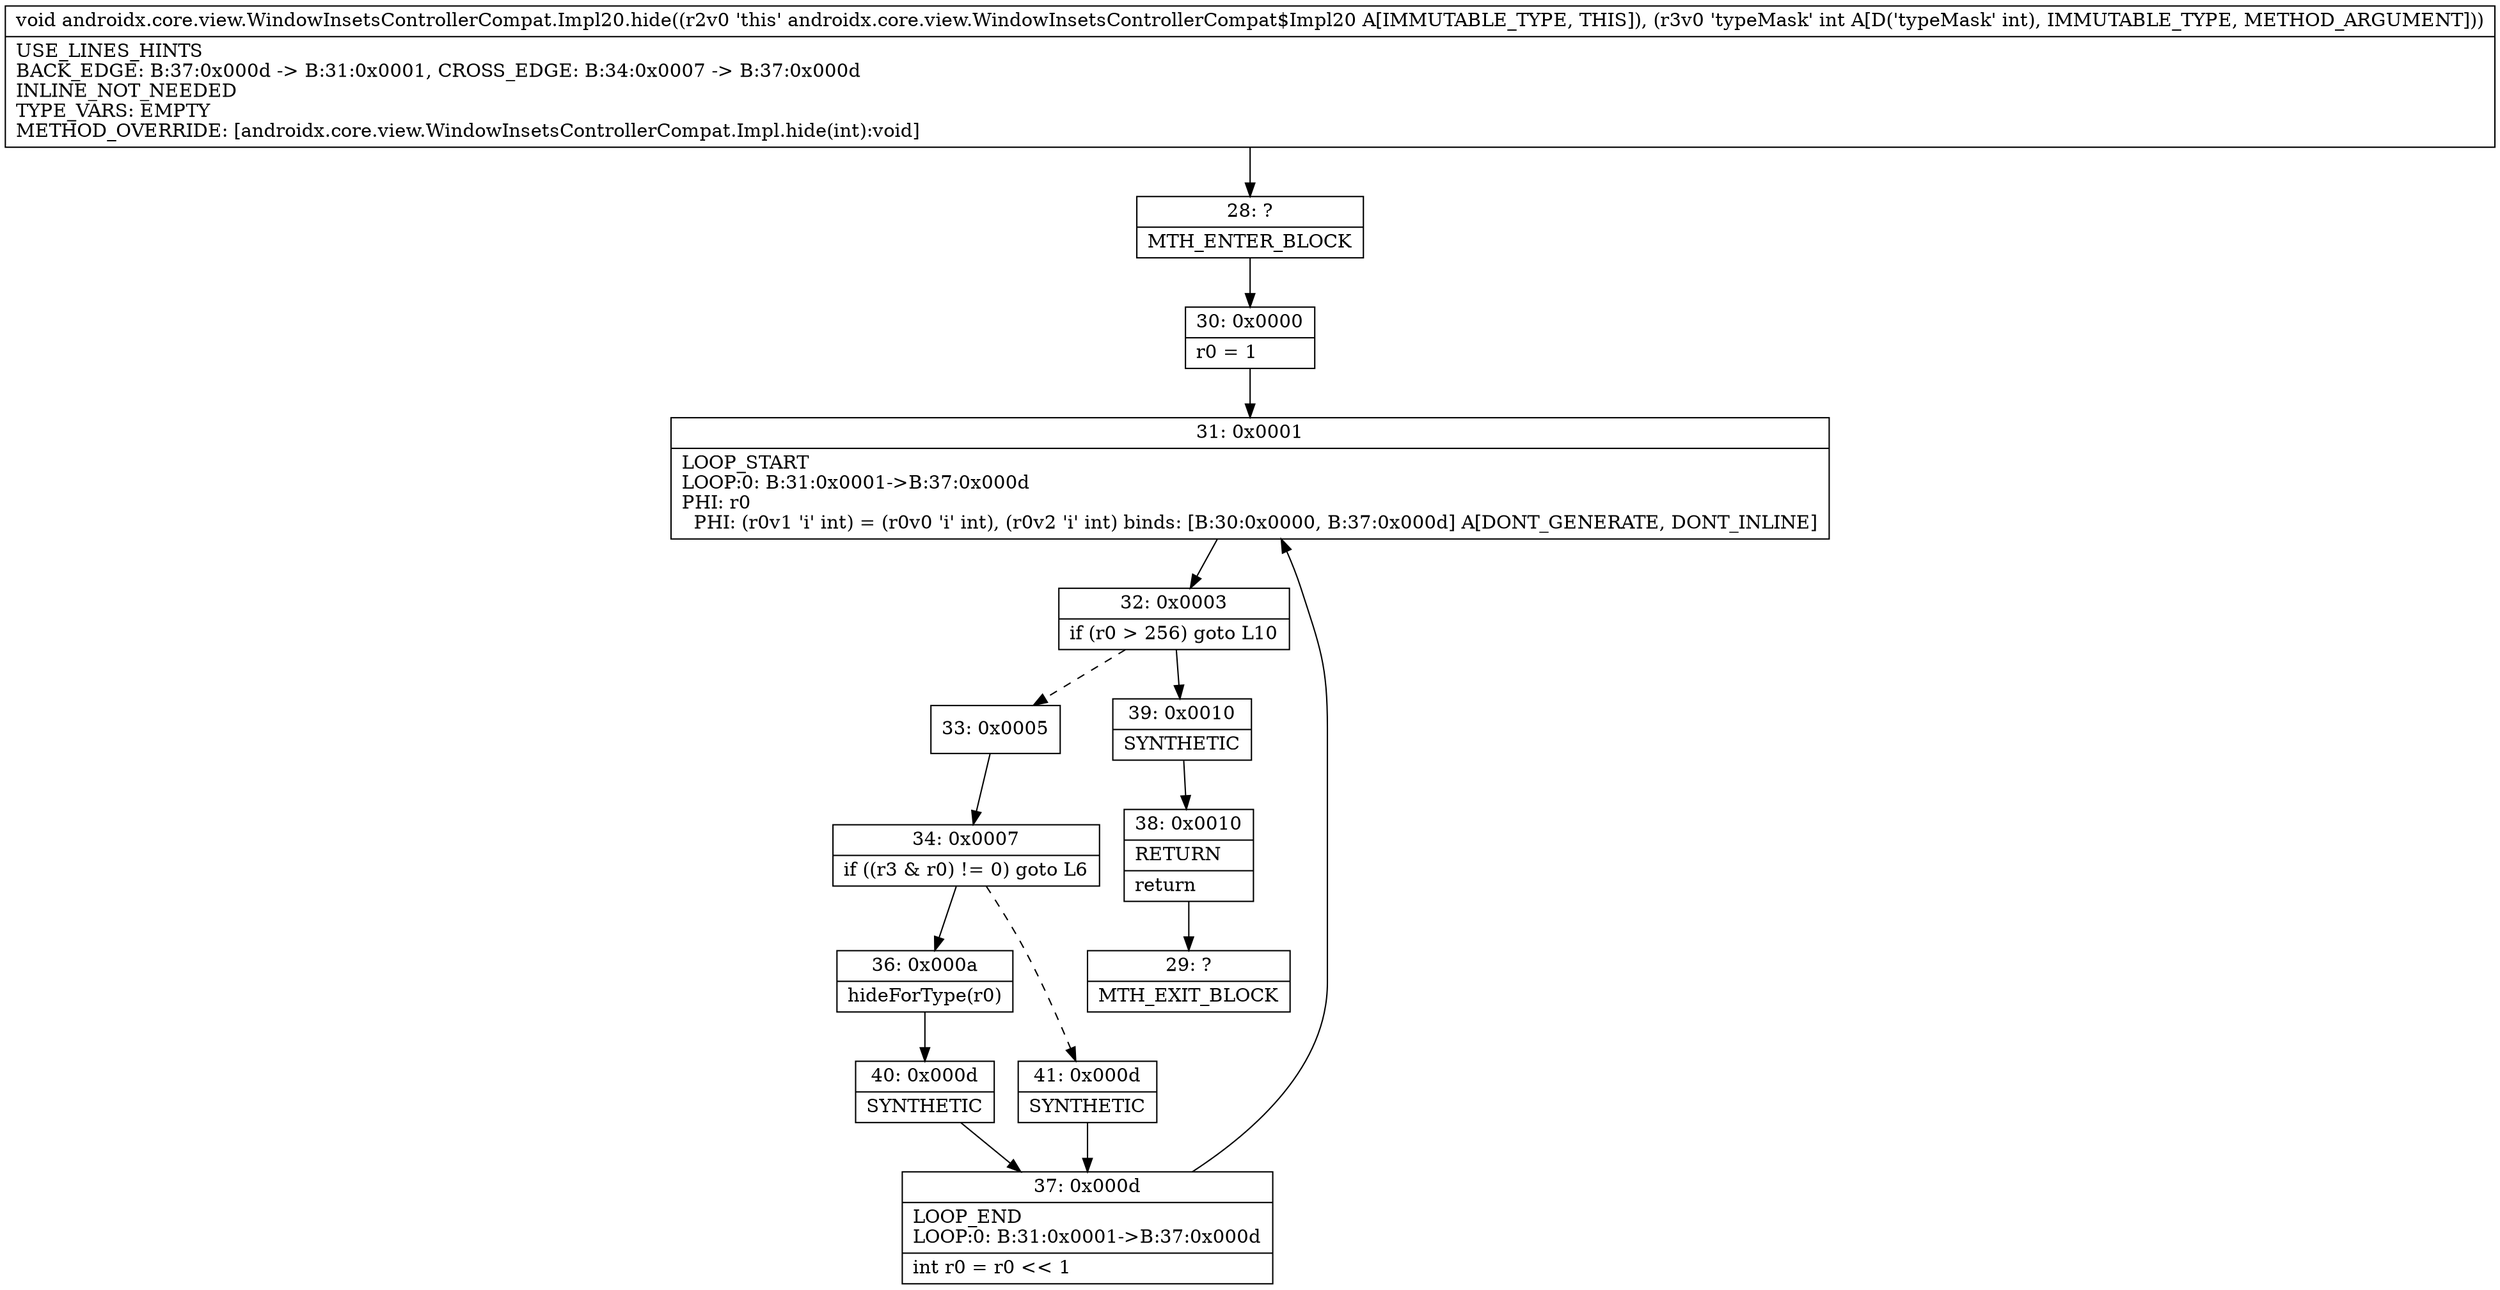 digraph "CFG forandroidx.core.view.WindowInsetsControllerCompat.Impl20.hide(I)V" {
Node_28 [shape=record,label="{28\:\ ?|MTH_ENTER_BLOCK\l}"];
Node_30 [shape=record,label="{30\:\ 0x0000|r0 = 1\l}"];
Node_31 [shape=record,label="{31\:\ 0x0001|LOOP_START\lLOOP:0: B:31:0x0001\-\>B:37:0x000d\lPHI: r0 \l  PHI: (r0v1 'i' int) = (r0v0 'i' int), (r0v2 'i' int) binds: [B:30:0x0000, B:37:0x000d] A[DONT_GENERATE, DONT_INLINE]\l}"];
Node_32 [shape=record,label="{32\:\ 0x0003|if (r0 \> 256) goto L10\l}"];
Node_33 [shape=record,label="{33\:\ 0x0005}"];
Node_34 [shape=record,label="{34\:\ 0x0007|if ((r3 & r0) != 0) goto L6\l}"];
Node_36 [shape=record,label="{36\:\ 0x000a|hideForType(r0)\l}"];
Node_40 [shape=record,label="{40\:\ 0x000d|SYNTHETIC\l}"];
Node_37 [shape=record,label="{37\:\ 0x000d|LOOP_END\lLOOP:0: B:31:0x0001\-\>B:37:0x000d\l|int r0 = r0 \<\< 1\l}"];
Node_41 [shape=record,label="{41\:\ 0x000d|SYNTHETIC\l}"];
Node_39 [shape=record,label="{39\:\ 0x0010|SYNTHETIC\l}"];
Node_38 [shape=record,label="{38\:\ 0x0010|RETURN\l|return\l}"];
Node_29 [shape=record,label="{29\:\ ?|MTH_EXIT_BLOCK\l}"];
MethodNode[shape=record,label="{void androidx.core.view.WindowInsetsControllerCompat.Impl20.hide((r2v0 'this' androidx.core.view.WindowInsetsControllerCompat$Impl20 A[IMMUTABLE_TYPE, THIS]), (r3v0 'typeMask' int A[D('typeMask' int), IMMUTABLE_TYPE, METHOD_ARGUMENT]))  | USE_LINES_HINTS\lBACK_EDGE: B:37:0x000d \-\> B:31:0x0001, CROSS_EDGE: B:34:0x0007 \-\> B:37:0x000d\lINLINE_NOT_NEEDED\lTYPE_VARS: EMPTY\lMETHOD_OVERRIDE: [androidx.core.view.WindowInsetsControllerCompat.Impl.hide(int):void]\l}"];
MethodNode -> Node_28;Node_28 -> Node_30;
Node_30 -> Node_31;
Node_31 -> Node_32;
Node_32 -> Node_33[style=dashed];
Node_32 -> Node_39;
Node_33 -> Node_34;
Node_34 -> Node_36;
Node_34 -> Node_41[style=dashed];
Node_36 -> Node_40;
Node_40 -> Node_37;
Node_37 -> Node_31;
Node_41 -> Node_37;
Node_39 -> Node_38;
Node_38 -> Node_29;
}

